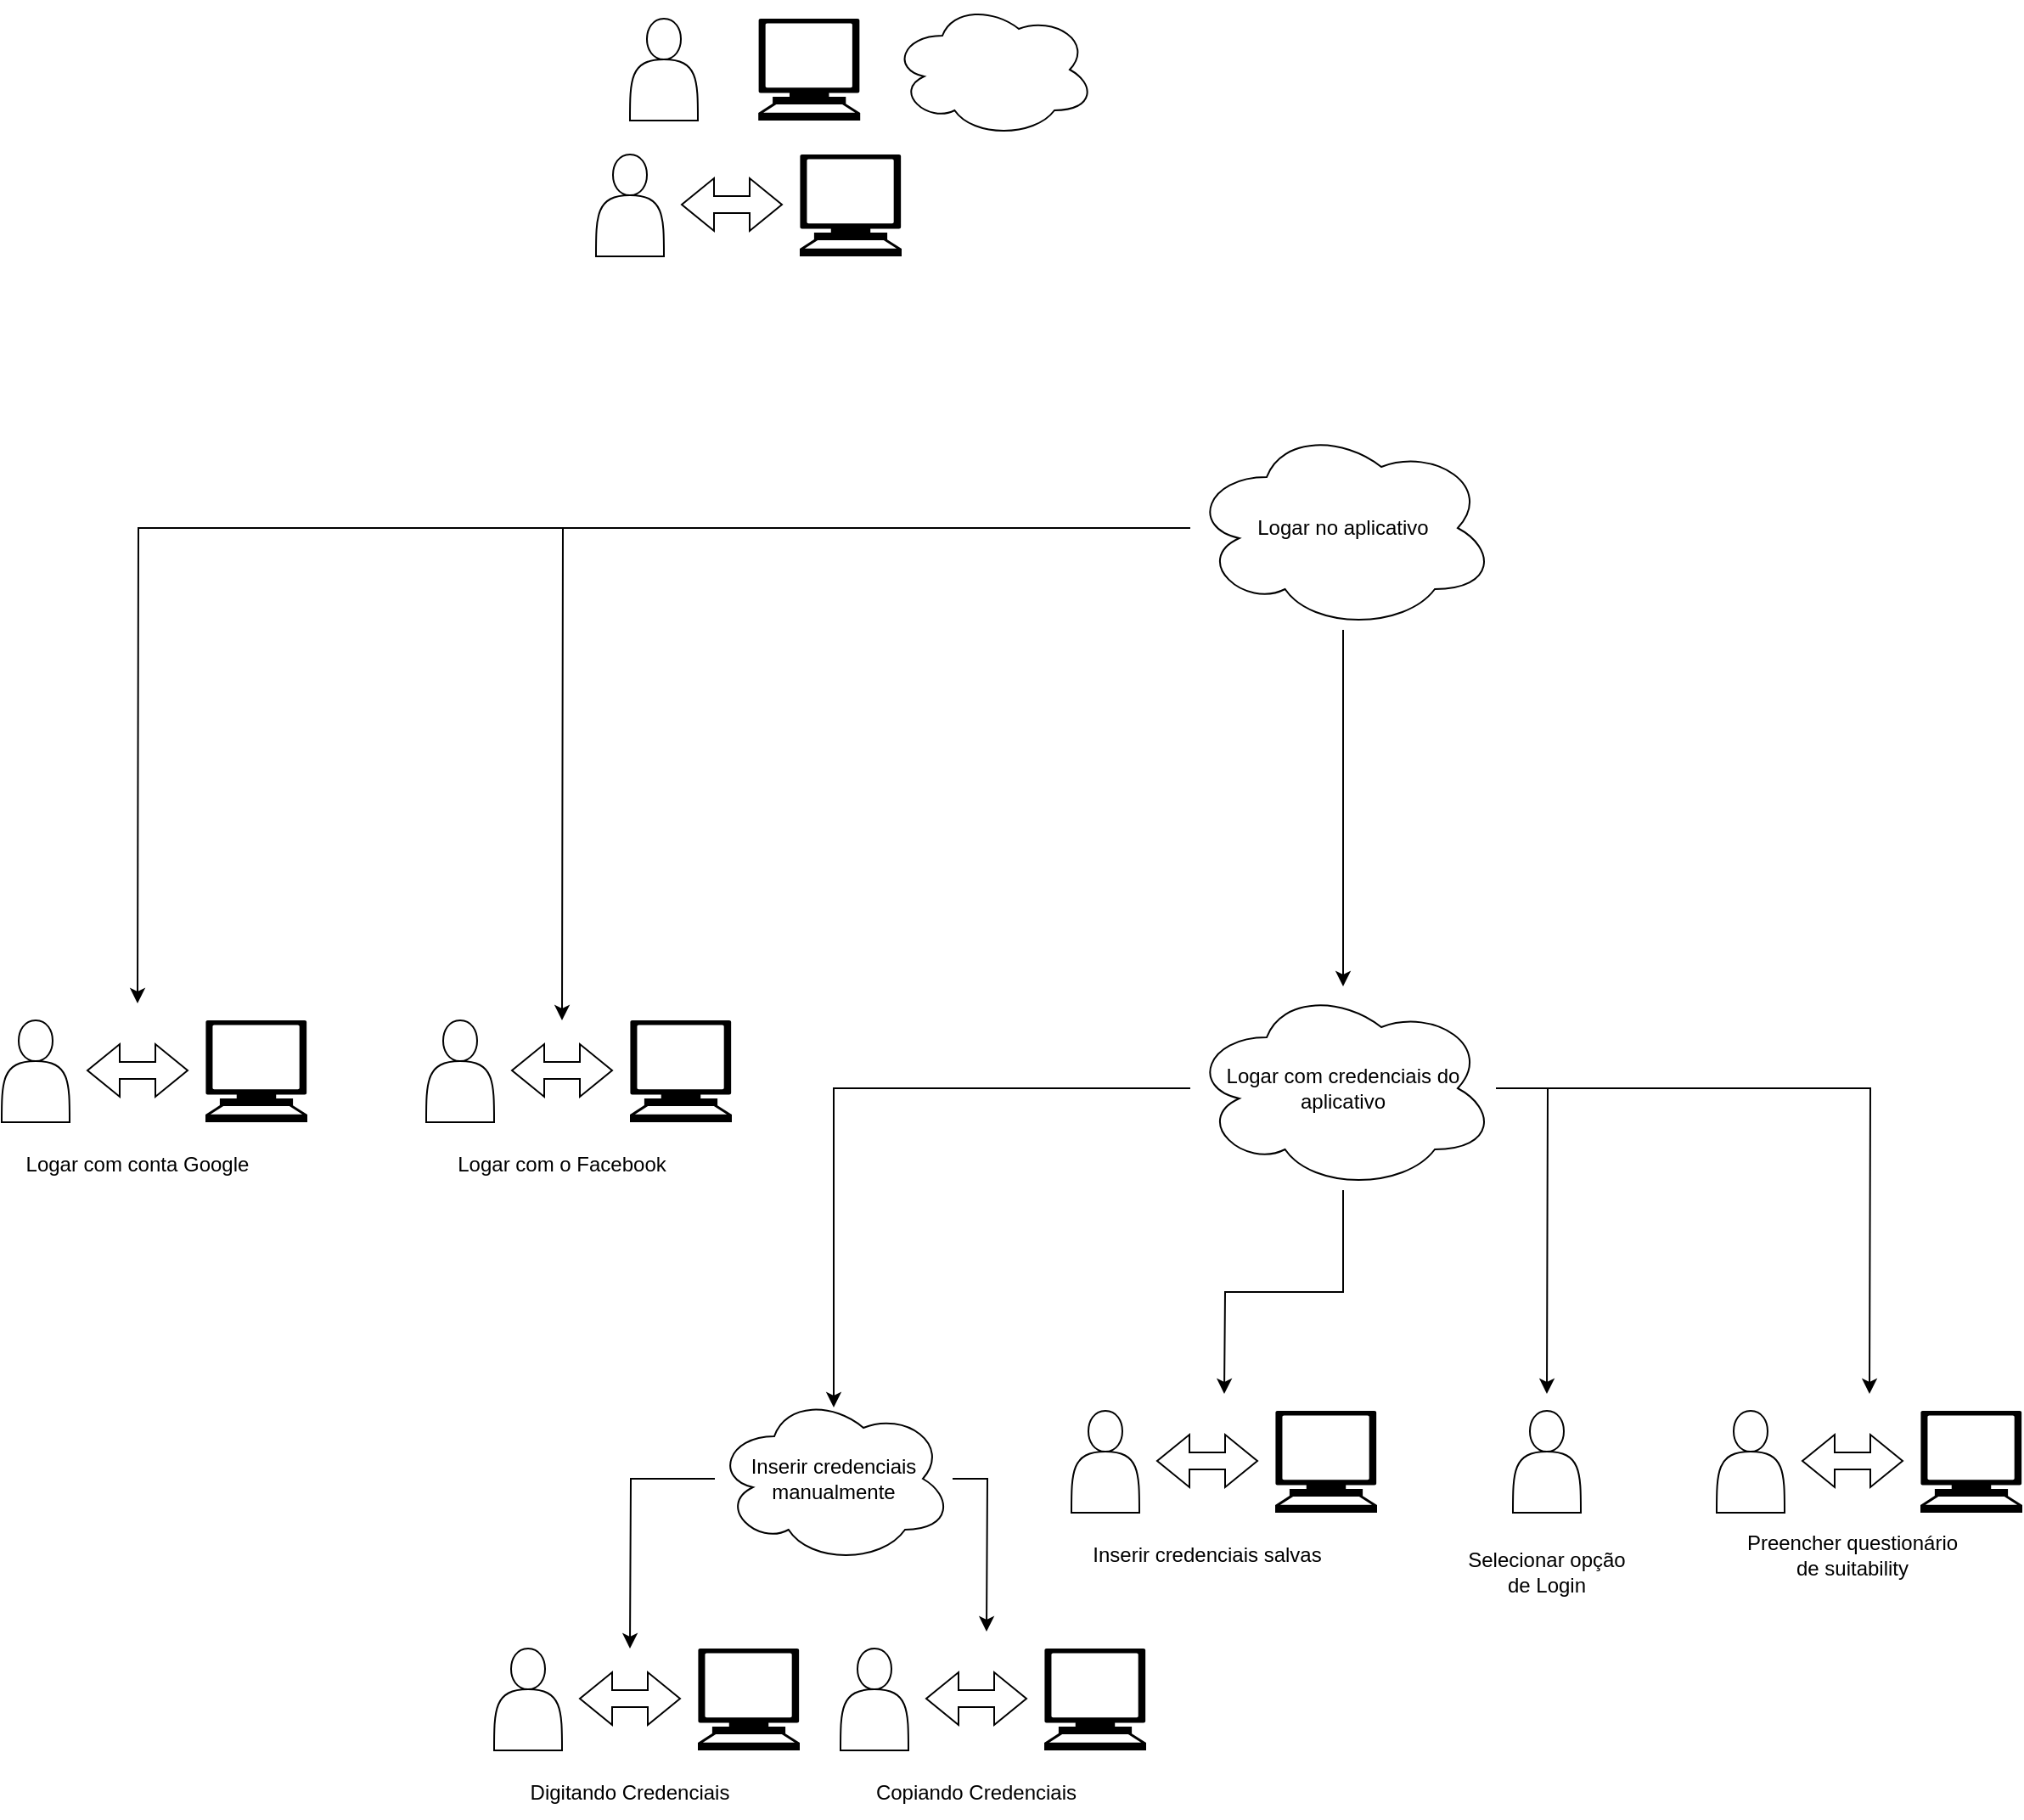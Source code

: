 <mxfile version="28.2.8" pages="2">
  <diagram name="Página-1" id="OvpxkARkl3-aG3kjURVu">
    <mxGraphModel dx="2864" dy="1110" grid="1" gridSize="10" guides="1" tooltips="1" connect="1" arrows="1" fold="1" page="1" pageScale="1" pageWidth="827" pageHeight="1169" math="0" shadow="0">
      <root>
        <mxCell id="0" />
        <mxCell id="1" parent="0" />
        <mxCell id="bUGYFAyR8dIDsjJ6lKWv-1" value="" style="shape=actor;whiteSpace=wrap;html=1;" vertex="1" parent="1">
          <mxGeometry x="140" y="90" width="40" height="60" as="geometry" />
        </mxCell>
        <mxCell id="bUGYFAyR8dIDsjJ6lKWv-3" value="" style="ellipse;shape=cloud;whiteSpace=wrap;html=1;" vertex="1" parent="1">
          <mxGeometry x="294" y="80" width="120" height="80" as="geometry" />
        </mxCell>
        <mxCell id="bUGYFAyR8dIDsjJ6lKWv-4" value="" style="shape=flexArrow;endArrow=classic;startArrow=classic;html=1;rounded=0;" edge="1" parent="1">
          <mxGeometry width="100" height="100" relative="1" as="geometry">
            <mxPoint x="170" y="199.5" as="sourcePoint" />
            <mxPoint x="230" y="199.5" as="targetPoint" />
          </mxGeometry>
        </mxCell>
        <mxCell id="bUGYFAyR8dIDsjJ6lKWv-5" value="" style="shape=actor;whiteSpace=wrap;html=1;" vertex="1" parent="1">
          <mxGeometry x="120" y="170" width="40" height="60" as="geometry" />
        </mxCell>
        <mxCell id="bUGYFAyR8dIDsjJ6lKWv-50" style="edgeStyle=orthogonalEdgeStyle;rounded=0;orthogonalLoop=1;jettySize=auto;html=1;" edge="1" parent="1" source="bUGYFAyR8dIDsjJ6lKWv-7" target="bUGYFAyR8dIDsjJ6lKWv-12">
          <mxGeometry relative="1" as="geometry" />
        </mxCell>
        <mxCell id="bUGYFAyR8dIDsjJ6lKWv-51" style="edgeStyle=orthogonalEdgeStyle;rounded=0;orthogonalLoop=1;jettySize=auto;html=1;" edge="1" parent="1" source="bUGYFAyR8dIDsjJ6lKWv-7">
          <mxGeometry relative="1" as="geometry">
            <mxPoint x="100" y="680" as="targetPoint" />
          </mxGeometry>
        </mxCell>
        <mxCell id="bUGYFAyR8dIDsjJ6lKWv-52" style="edgeStyle=orthogonalEdgeStyle;rounded=0;orthogonalLoop=1;jettySize=auto;html=1;" edge="1" parent="1" source="bUGYFAyR8dIDsjJ6lKWv-7">
          <mxGeometry relative="1" as="geometry">
            <mxPoint x="-150" y="670" as="targetPoint" />
          </mxGeometry>
        </mxCell>
        <mxCell id="bUGYFAyR8dIDsjJ6lKWv-7" value="Logar no aplicativo" style="ellipse;shape=cloud;whiteSpace=wrap;html=1;" vertex="1" parent="1">
          <mxGeometry x="470" y="330" width="180" height="120" as="geometry" />
        </mxCell>
        <mxCell id="bUGYFAyR8dIDsjJ6lKWv-8" value="" style="shape=mxgraph.signs.tech.computer;html=1;pointerEvents=1;fillColor=#000000;strokeColor=none;verticalLabelPosition=bottom;verticalAlign=top;align=center;" vertex="1" parent="1">
          <mxGeometry x="240" y="170" width="60" height="60" as="geometry" />
        </mxCell>
        <mxCell id="bUGYFAyR8dIDsjJ6lKWv-9" value="" style="shape=mxgraph.signs.tech.computer;html=1;pointerEvents=1;fillColor=#000000;strokeColor=none;verticalLabelPosition=bottom;verticalAlign=top;align=center;" vertex="1" parent="1">
          <mxGeometry x="215.6" y="90" width="60" height="60" as="geometry" />
        </mxCell>
        <mxCell id="bUGYFAyR8dIDsjJ6lKWv-26" style="edgeStyle=orthogonalEdgeStyle;rounded=0;orthogonalLoop=1;jettySize=auto;html=1;" edge="1" parent="1" source="bUGYFAyR8dIDsjJ6lKWv-11">
          <mxGeometry relative="1" as="geometry">
            <mxPoint x="140" y="1050" as="targetPoint" />
          </mxGeometry>
        </mxCell>
        <mxCell id="bUGYFAyR8dIDsjJ6lKWv-27" style="edgeStyle=orthogonalEdgeStyle;rounded=0;orthogonalLoop=1;jettySize=auto;html=1;" edge="1" parent="1" source="bUGYFAyR8dIDsjJ6lKWv-11">
          <mxGeometry relative="1" as="geometry">
            <mxPoint x="350" y="1040" as="targetPoint" />
          </mxGeometry>
        </mxCell>
        <mxCell id="bUGYFAyR8dIDsjJ6lKWv-11" value="Inserir credenciais manualmente" style="ellipse;shape=cloud;whiteSpace=wrap;html=1;" vertex="1" parent="1">
          <mxGeometry x="190" y="900" width="140" height="100" as="geometry" />
        </mxCell>
        <mxCell id="bUGYFAyR8dIDsjJ6lKWv-39" style="edgeStyle=orthogonalEdgeStyle;rounded=0;orthogonalLoop=1;jettySize=auto;html=1;" edge="1" parent="1" source="bUGYFAyR8dIDsjJ6lKWv-12">
          <mxGeometry relative="1" as="geometry">
            <mxPoint x="490" y="900" as="targetPoint" />
          </mxGeometry>
        </mxCell>
        <mxCell id="bUGYFAyR8dIDsjJ6lKWv-40" style="edgeStyle=orthogonalEdgeStyle;rounded=0;orthogonalLoop=1;jettySize=auto;html=1;" edge="1" parent="1" source="bUGYFAyR8dIDsjJ6lKWv-12">
          <mxGeometry relative="1" as="geometry">
            <mxPoint x="680" y="900" as="targetPoint" />
          </mxGeometry>
        </mxCell>
        <mxCell id="bUGYFAyR8dIDsjJ6lKWv-41" style="edgeStyle=orthogonalEdgeStyle;rounded=0;orthogonalLoop=1;jettySize=auto;html=1;" edge="1" parent="1" source="bUGYFAyR8dIDsjJ6lKWv-12">
          <mxGeometry relative="1" as="geometry">
            <mxPoint x="870" y="900" as="targetPoint" />
          </mxGeometry>
        </mxCell>
        <mxCell id="bUGYFAyR8dIDsjJ6lKWv-12" value="Logar com credenciais do aplicativo" style="ellipse;shape=cloud;whiteSpace=wrap;html=1;" vertex="1" parent="1">
          <mxGeometry x="470" y="660" width="180" height="120" as="geometry" />
        </mxCell>
        <mxCell id="bUGYFAyR8dIDsjJ6lKWv-16" value="" style="shape=flexArrow;endArrow=classic;startArrow=classic;html=1;rounded=0;" edge="1" parent="1">
          <mxGeometry width="100" height="100" relative="1" as="geometry">
            <mxPoint x="110" y="1079.5" as="sourcePoint" />
            <mxPoint x="170" y="1079.5" as="targetPoint" />
          </mxGeometry>
        </mxCell>
        <mxCell id="bUGYFAyR8dIDsjJ6lKWv-17" value="" style="shape=actor;whiteSpace=wrap;html=1;" vertex="1" parent="1">
          <mxGeometry x="60" y="1050" width="40" height="60" as="geometry" />
        </mxCell>
        <mxCell id="bUGYFAyR8dIDsjJ6lKWv-18" value="" style="shape=mxgraph.signs.tech.computer;html=1;pointerEvents=1;fillColor=#000000;strokeColor=none;verticalLabelPosition=bottom;verticalAlign=top;align=center;" vertex="1" parent="1">
          <mxGeometry x="180" y="1050" width="60" height="60" as="geometry" />
        </mxCell>
        <mxCell id="bUGYFAyR8dIDsjJ6lKWv-19" value="Digitando Credenciais" style="text;html=1;whiteSpace=wrap;strokeColor=none;fillColor=none;align=center;verticalAlign=middle;rounded=0;" vertex="1" parent="1">
          <mxGeometry x="70" y="1120" width="140" height="30" as="geometry" />
        </mxCell>
        <mxCell id="bUGYFAyR8dIDsjJ6lKWv-22" value="" style="shape=flexArrow;endArrow=classic;startArrow=classic;html=1;rounded=0;" edge="1" parent="1">
          <mxGeometry width="100" height="100" relative="1" as="geometry">
            <mxPoint x="314" y="1079.5" as="sourcePoint" />
            <mxPoint x="374" y="1079.5" as="targetPoint" />
          </mxGeometry>
        </mxCell>
        <mxCell id="bUGYFAyR8dIDsjJ6lKWv-23" value="" style="shape=actor;whiteSpace=wrap;html=1;" vertex="1" parent="1">
          <mxGeometry x="264" y="1050" width="40" height="60" as="geometry" />
        </mxCell>
        <mxCell id="bUGYFAyR8dIDsjJ6lKWv-24" value="" style="shape=mxgraph.signs.tech.computer;html=1;pointerEvents=1;fillColor=#000000;strokeColor=none;verticalLabelPosition=bottom;verticalAlign=top;align=center;" vertex="1" parent="1">
          <mxGeometry x="384" y="1050" width="60" height="60" as="geometry" />
        </mxCell>
        <mxCell id="bUGYFAyR8dIDsjJ6lKWv-25" value="Copiando Credenciais" style="text;html=1;whiteSpace=wrap;strokeColor=none;fillColor=none;align=center;verticalAlign=middle;rounded=0;" vertex="1" parent="1">
          <mxGeometry x="274" y="1120" width="140" height="30" as="geometry" />
        </mxCell>
        <mxCell id="bUGYFAyR8dIDsjJ6lKWv-28" value="" style="shape=flexArrow;endArrow=classic;startArrow=classic;html=1;rounded=0;" edge="1" parent="1">
          <mxGeometry width="100" height="100" relative="1" as="geometry">
            <mxPoint x="450" y="939.5" as="sourcePoint" />
            <mxPoint x="510" y="939.5" as="targetPoint" />
          </mxGeometry>
        </mxCell>
        <mxCell id="bUGYFAyR8dIDsjJ6lKWv-29" value="" style="shape=actor;whiteSpace=wrap;html=1;" vertex="1" parent="1">
          <mxGeometry x="400" y="910" width="40" height="60" as="geometry" />
        </mxCell>
        <mxCell id="bUGYFAyR8dIDsjJ6lKWv-30" value="" style="shape=mxgraph.signs.tech.computer;html=1;pointerEvents=1;fillColor=#000000;strokeColor=none;verticalLabelPosition=bottom;verticalAlign=top;align=center;" vertex="1" parent="1">
          <mxGeometry x="520" y="910" width="60" height="60" as="geometry" />
        </mxCell>
        <mxCell id="bUGYFAyR8dIDsjJ6lKWv-31" value="Inserir credenciais salvas" style="text;html=1;whiteSpace=wrap;strokeColor=none;fillColor=none;align=center;verticalAlign=middle;rounded=0;" vertex="1" parent="1">
          <mxGeometry x="410" y="980" width="140" height="30" as="geometry" />
        </mxCell>
        <mxCell id="bUGYFAyR8dIDsjJ6lKWv-32" value="" style="shape=actor;whiteSpace=wrap;html=1;" vertex="1" parent="1">
          <mxGeometry x="660" y="910" width="40" height="60" as="geometry" />
        </mxCell>
        <mxCell id="bUGYFAyR8dIDsjJ6lKWv-33" value="Selecionar opção de Login" style="text;html=1;whiteSpace=wrap;strokeColor=none;fillColor=none;align=center;verticalAlign=middle;rounded=0;" vertex="1" parent="1">
          <mxGeometry x="630" y="990" width="100" height="30" as="geometry" />
        </mxCell>
        <mxCell id="bUGYFAyR8dIDsjJ6lKWv-34" value="" style="shape=flexArrow;endArrow=classic;startArrow=classic;html=1;rounded=0;" edge="1" parent="1">
          <mxGeometry width="100" height="100" relative="1" as="geometry">
            <mxPoint x="830" y="939.5" as="sourcePoint" />
            <mxPoint x="890" y="939.5" as="targetPoint" />
          </mxGeometry>
        </mxCell>
        <mxCell id="bUGYFAyR8dIDsjJ6lKWv-35" value="" style="shape=actor;whiteSpace=wrap;html=1;" vertex="1" parent="1">
          <mxGeometry x="780" y="910" width="40" height="60" as="geometry" />
        </mxCell>
        <mxCell id="bUGYFAyR8dIDsjJ6lKWv-36" value="" style="shape=mxgraph.signs.tech.computer;html=1;pointerEvents=1;fillColor=#000000;strokeColor=none;verticalLabelPosition=bottom;verticalAlign=top;align=center;" vertex="1" parent="1">
          <mxGeometry x="900" y="910" width="60" height="60" as="geometry" />
        </mxCell>
        <mxCell id="bUGYFAyR8dIDsjJ6lKWv-37" value="Preencher questionário de suitability" style="text;html=1;whiteSpace=wrap;strokeColor=none;fillColor=none;align=center;verticalAlign=middle;rounded=0;" vertex="1" parent="1">
          <mxGeometry x="790" y="980" width="140" height="30" as="geometry" />
        </mxCell>
        <mxCell id="bUGYFAyR8dIDsjJ6lKWv-38" style="edgeStyle=orthogonalEdgeStyle;rounded=0;orthogonalLoop=1;jettySize=auto;html=1;entryX=0.5;entryY=0.08;entryDx=0;entryDy=0;entryPerimeter=0;" edge="1" parent="1" source="bUGYFAyR8dIDsjJ6lKWv-12" target="bUGYFAyR8dIDsjJ6lKWv-11">
          <mxGeometry relative="1" as="geometry" />
        </mxCell>
        <mxCell id="bUGYFAyR8dIDsjJ6lKWv-42" value="" style="shape=flexArrow;endArrow=classic;startArrow=classic;html=1;rounded=0;" edge="1" parent="1">
          <mxGeometry width="100" height="100" relative="1" as="geometry">
            <mxPoint x="70" y="709.5" as="sourcePoint" />
            <mxPoint x="130" y="709.5" as="targetPoint" />
          </mxGeometry>
        </mxCell>
        <mxCell id="bUGYFAyR8dIDsjJ6lKWv-43" value="" style="shape=actor;whiteSpace=wrap;html=1;" vertex="1" parent="1">
          <mxGeometry x="20" y="680" width="40" height="60" as="geometry" />
        </mxCell>
        <mxCell id="bUGYFAyR8dIDsjJ6lKWv-44" value="" style="shape=mxgraph.signs.tech.computer;html=1;pointerEvents=1;fillColor=#000000;strokeColor=none;verticalLabelPosition=bottom;verticalAlign=top;align=center;" vertex="1" parent="1">
          <mxGeometry x="140" y="680" width="60" height="60" as="geometry" />
        </mxCell>
        <mxCell id="bUGYFAyR8dIDsjJ6lKWv-45" value="Logar com o Facebook" style="text;html=1;whiteSpace=wrap;strokeColor=none;fillColor=none;align=center;verticalAlign=middle;rounded=0;" vertex="1" parent="1">
          <mxGeometry x="30" y="750" width="140" height="30" as="geometry" />
        </mxCell>
        <mxCell id="bUGYFAyR8dIDsjJ6lKWv-46" value="" style="shape=flexArrow;endArrow=classic;startArrow=classic;html=1;rounded=0;" edge="1" parent="1">
          <mxGeometry width="100" height="100" relative="1" as="geometry">
            <mxPoint x="-180" y="709.5" as="sourcePoint" />
            <mxPoint x="-120" y="709.5" as="targetPoint" />
          </mxGeometry>
        </mxCell>
        <mxCell id="bUGYFAyR8dIDsjJ6lKWv-47" value="" style="shape=actor;whiteSpace=wrap;html=1;" vertex="1" parent="1">
          <mxGeometry x="-230" y="680" width="40" height="60" as="geometry" />
        </mxCell>
        <mxCell id="bUGYFAyR8dIDsjJ6lKWv-48" value="" style="shape=mxgraph.signs.tech.computer;html=1;pointerEvents=1;fillColor=#000000;strokeColor=none;verticalLabelPosition=bottom;verticalAlign=top;align=center;" vertex="1" parent="1">
          <mxGeometry x="-110" y="680" width="60" height="60" as="geometry" />
        </mxCell>
        <mxCell id="bUGYFAyR8dIDsjJ6lKWv-49" value="Logar com conta Google" style="text;html=1;whiteSpace=wrap;strokeColor=none;fillColor=none;align=center;verticalAlign=middle;rounded=0;" vertex="1" parent="1">
          <mxGeometry x="-220" y="750" width="140" height="30" as="geometry" />
        </mxCell>
      </root>
    </mxGraphModel>
  </diagram>
  <diagram id="0jlJQ0Pmy72dLStoCoup" name="Página-2">
    <mxGraphModel dx="4031" dy="1295" grid="1" gridSize="10" guides="1" tooltips="1" connect="1" arrows="1" fold="1" page="1" pageScale="1" pageWidth="827" pageHeight="1169" math="0" shadow="0">
      <root>
        <mxCell id="0" />
        <mxCell id="1" parent="0" />
        <mxCell id="illGLsccXXjgO-JbE42e-1" style="edgeStyle=orthogonalEdgeStyle;rounded=0;orthogonalLoop=1;jettySize=auto;html=1;" edge="1" parent="1" source="illGLsccXXjgO-JbE42e-4" target="illGLsccXXjgO-JbE42e-11">
          <mxGeometry relative="1" as="geometry" />
        </mxCell>
        <mxCell id="illGLsccXXjgO-JbE42e-60" style="edgeStyle=orthogonalEdgeStyle;rounded=0;orthogonalLoop=1;jettySize=auto;html=1;" edge="1" parent="1" source="illGLsccXXjgO-JbE42e-4" target="illGLsccXXjgO-JbE42e-59">
          <mxGeometry relative="1" as="geometry" />
        </mxCell>
        <mxCell id="illGLsccXXjgO-JbE42e-4" value="Realizar Simulação de Investimentos" style="ellipse;shape=cloud;whiteSpace=wrap;html=1;" vertex="1" parent="1">
          <mxGeometry x="10" y="640" width="180" height="120" as="geometry" />
        </mxCell>
        <mxCell id="illGLsccXXjgO-JbE42e-5" style="edgeStyle=orthogonalEdgeStyle;rounded=0;orthogonalLoop=1;jettySize=auto;html=1;" edge="1" parent="1" source="illGLsccXXjgO-JbE42e-7">
          <mxGeometry relative="1" as="geometry">
            <mxPoint x="-320" y="1360" as="targetPoint" />
          </mxGeometry>
        </mxCell>
        <mxCell id="illGLsccXXjgO-JbE42e-6" style="edgeStyle=orthogonalEdgeStyle;rounded=0;orthogonalLoop=1;jettySize=auto;html=1;" edge="1" parent="1" source="illGLsccXXjgO-JbE42e-7">
          <mxGeometry relative="1" as="geometry">
            <mxPoint x="-110" y="1350" as="targetPoint" />
          </mxGeometry>
        </mxCell>
        <mxCell id="illGLsccXXjgO-JbE42e-7" value="Adicionar ação a carteira" style="ellipse;shape=cloud;whiteSpace=wrap;html=1;" vertex="1" parent="1">
          <mxGeometry x="-280" y="1180" width="190" height="130" as="geometry" />
        </mxCell>
        <mxCell id="illGLsccXXjgO-JbE42e-10" style="edgeStyle=orthogonalEdgeStyle;rounded=0;orthogonalLoop=1;jettySize=auto;html=1;" edge="1" parent="1" source="illGLsccXXjgO-JbE42e-11">
          <mxGeometry relative="1" as="geometry">
            <mxPoint x="410" y="1210" as="targetPoint" />
          </mxGeometry>
        </mxCell>
        <mxCell id="illGLsccXXjgO-JbE42e-58" style="edgeStyle=orthogonalEdgeStyle;rounded=0;orthogonalLoop=1;jettySize=auto;html=1;" edge="1" parent="1" source="illGLsccXXjgO-JbE42e-11">
          <mxGeometry relative="1" as="geometry">
            <mxPoint x="100" y="1240" as="targetPoint" />
          </mxGeometry>
        </mxCell>
        <mxCell id="illGLsccXXjgO-JbE42e-11" value="Selecionar Ações (CRUD)&lt;div&gt;&lt;br&gt;&lt;/div&gt;" style="ellipse;shape=cloud;whiteSpace=wrap;html=1;" vertex="1" parent="1">
          <mxGeometry x="10" y="970" width="180" height="120" as="geometry" />
        </mxCell>
        <mxCell id="illGLsccXXjgO-JbE42e-12" value="" style="shape=flexArrow;endArrow=classic;startArrow=classic;html=1;rounded=0;" edge="1" parent="1">
          <mxGeometry width="100" height="100" relative="1" as="geometry">
            <mxPoint x="-350" y="1389.5" as="sourcePoint" />
            <mxPoint x="-290" y="1389.5" as="targetPoint" />
          </mxGeometry>
        </mxCell>
        <mxCell id="illGLsccXXjgO-JbE42e-13" value="" style="shape=actor;whiteSpace=wrap;html=1;" vertex="1" parent="1">
          <mxGeometry x="-400" y="1360" width="40" height="60" as="geometry" />
        </mxCell>
        <mxCell id="illGLsccXXjgO-JbE42e-14" value="" style="shape=mxgraph.signs.tech.computer;html=1;pointerEvents=1;fillColor=#000000;strokeColor=none;verticalLabelPosition=bottom;verticalAlign=top;align=center;" vertex="1" parent="1">
          <mxGeometry x="-280" y="1360" width="60" height="60" as="geometry" />
        </mxCell>
        <mxCell id="illGLsccXXjgO-JbE42e-15" value="Adicionar nome da ação" style="text;html=1;whiteSpace=wrap;strokeColor=none;fillColor=none;align=center;verticalAlign=middle;rounded=0;" vertex="1" parent="1">
          <mxGeometry x="-390" y="1430" width="140" height="30" as="geometry" />
        </mxCell>
        <mxCell id="illGLsccXXjgO-JbE42e-16" value="" style="shape=flexArrow;endArrow=classic;startArrow=classic;html=1;rounded=0;" edge="1" parent="1">
          <mxGeometry width="100" height="100" relative="1" as="geometry">
            <mxPoint x="-146" y="1389.5" as="sourcePoint" />
            <mxPoint x="-86" y="1389.5" as="targetPoint" />
          </mxGeometry>
        </mxCell>
        <mxCell id="illGLsccXXjgO-JbE42e-17" value="" style="shape=actor;whiteSpace=wrap;html=1;" vertex="1" parent="1">
          <mxGeometry x="-196" y="1360" width="40" height="60" as="geometry" />
        </mxCell>
        <mxCell id="illGLsccXXjgO-JbE42e-18" value="" style="shape=mxgraph.signs.tech.computer;html=1;pointerEvents=1;fillColor=#000000;strokeColor=none;verticalLabelPosition=bottom;verticalAlign=top;align=center;" vertex="1" parent="1">
          <mxGeometry x="-76" y="1360" width="60" height="60" as="geometry" />
        </mxCell>
        <mxCell id="illGLsccXXjgO-JbE42e-19" value="Adicionar quantidade investida na ação (R$)" style="text;html=1;whiteSpace=wrap;strokeColor=none;fillColor=none;align=center;verticalAlign=middle;rounded=0;" vertex="1" parent="1">
          <mxGeometry x="-186" y="1430" width="140" height="30" as="geometry" />
        </mxCell>
        <mxCell id="illGLsccXXjgO-JbE42e-20" value="" style="shape=flexArrow;endArrow=classic;startArrow=classic;html=1;rounded=0;" edge="1" parent="1">
          <mxGeometry width="100" height="100" relative="1" as="geometry">
            <mxPoint x="70" y="1269.5" as="sourcePoint" />
            <mxPoint x="130" y="1269.5" as="targetPoint" />
          </mxGeometry>
        </mxCell>
        <mxCell id="illGLsccXXjgO-JbE42e-21" value="" style="shape=actor;whiteSpace=wrap;html=1;" vertex="1" parent="1">
          <mxGeometry x="20" y="1240" width="40" height="60" as="geometry" />
        </mxCell>
        <mxCell id="illGLsccXXjgO-JbE42e-22" value="" style="shape=mxgraph.signs.tech.computer;html=1;pointerEvents=1;fillColor=#000000;strokeColor=none;verticalLabelPosition=bottom;verticalAlign=top;align=center;" vertex="1" parent="1">
          <mxGeometry x="140" y="1240" width="60" height="60" as="geometry" />
        </mxCell>
        <mxCell id="illGLsccXXjgO-JbE42e-23" value="Remover ação da carteira" style="text;html=1;whiteSpace=wrap;strokeColor=none;fillColor=none;align=center;verticalAlign=middle;rounded=0;" vertex="1" parent="1">
          <mxGeometry x="30" y="1310" width="140" height="30" as="geometry" />
        </mxCell>
        <mxCell id="illGLsccXXjgO-JbE42e-30" style="edgeStyle=orthogonalEdgeStyle;rounded=0;orthogonalLoop=1;jettySize=auto;html=1;entryX=0.5;entryY=0.08;entryDx=0;entryDy=0;entryPerimeter=0;" edge="1" parent="1" source="illGLsccXXjgO-JbE42e-11" target="illGLsccXXjgO-JbE42e-7">
          <mxGeometry relative="1" as="geometry" />
        </mxCell>
        <mxCell id="illGLsccXXjgO-JbE42e-31" value="" style="shape=flexArrow;endArrow=classic;startArrow=classic;html=1;rounded=0;" edge="1" parent="1">
          <mxGeometry width="100" height="100" relative="1" as="geometry">
            <mxPoint x="-570" y="1198.5" as="sourcePoint" />
            <mxPoint x="-510" y="1198.5" as="targetPoint" />
          </mxGeometry>
        </mxCell>
        <mxCell id="illGLsccXXjgO-JbE42e-32" value="" style="shape=actor;whiteSpace=wrap;html=1;" vertex="1" parent="1">
          <mxGeometry x="-620" y="1169" width="40" height="60" as="geometry" />
        </mxCell>
        <mxCell id="illGLsccXXjgO-JbE42e-33" value="" style="shape=mxgraph.signs.tech.computer;html=1;pointerEvents=1;fillColor=#000000;strokeColor=none;verticalLabelPosition=bottom;verticalAlign=top;align=center;" vertex="1" parent="1">
          <mxGeometry x="-500" y="1169" width="60" height="60" as="geometry" />
        </mxCell>
        <mxCell id="illGLsccXXjgO-JbE42e-34" value="Editar budget atual" style="text;html=1;whiteSpace=wrap;strokeColor=none;fillColor=none;align=center;verticalAlign=middle;rounded=0;" vertex="1" parent="1">
          <mxGeometry x="-610" y="1239" width="140" height="30" as="geometry" />
        </mxCell>
        <mxCell id="illGLsccXXjgO-JbE42e-35" value="" style="shape=flexArrow;endArrow=classic;startArrow=classic;html=1;rounded=0;" edge="1" parent="1">
          <mxGeometry width="100" height="100" relative="1" as="geometry">
            <mxPoint x="-820" y="1198.5" as="sourcePoint" />
            <mxPoint x="-760" y="1198.5" as="targetPoint" />
          </mxGeometry>
        </mxCell>
        <mxCell id="illGLsccXXjgO-JbE42e-36" value="" style="shape=actor;whiteSpace=wrap;html=1;" vertex="1" parent="1">
          <mxGeometry x="-870" y="1169" width="40" height="60" as="geometry" />
        </mxCell>
        <mxCell id="illGLsccXXjgO-JbE42e-37" value="" style="shape=mxgraph.signs.tech.computer;html=1;pointerEvents=1;fillColor=#000000;strokeColor=none;verticalLabelPosition=bottom;verticalAlign=top;align=center;" vertex="1" parent="1">
          <mxGeometry x="-750" y="1169" width="60" height="60" as="geometry" />
        </mxCell>
        <mxCell id="illGLsccXXjgO-JbE42e-38" value="Adicionar budget" style="text;html=1;whiteSpace=wrap;strokeColor=none;fillColor=none;align=center;verticalAlign=middle;rounded=0;" vertex="1" parent="1">
          <mxGeometry x="-860" y="1239" width="140" height="30" as="geometry" />
        </mxCell>
        <mxCell id="illGLsccXXjgO-JbE42e-56" style="edgeStyle=orthogonalEdgeStyle;rounded=0;orthogonalLoop=1;jettySize=auto;html=1;" edge="1" parent="1" source="illGLsccXXjgO-JbE42e-39">
          <mxGeometry relative="1" as="geometry">
            <mxPoint x="280" y="1370" as="targetPoint" />
          </mxGeometry>
        </mxCell>
        <mxCell id="illGLsccXXjgO-JbE42e-57" style="edgeStyle=orthogonalEdgeStyle;rounded=0;orthogonalLoop=1;jettySize=auto;html=1;" edge="1" parent="1" source="illGLsccXXjgO-JbE42e-39">
          <mxGeometry relative="1" as="geometry">
            <mxPoint x="520" y="1380" as="targetPoint" />
          </mxGeometry>
        </mxCell>
        <mxCell id="illGLsccXXjgO-JbE42e-39" value="Editar ação da carteira" style="ellipse;shape=cloud;whiteSpace=wrap;html=1;" vertex="1" parent="1">
          <mxGeometry x="306.5" y="1200" width="190" height="130" as="geometry" />
        </mxCell>
        <mxCell id="illGLsccXXjgO-JbE42e-48" value="" style="shape=flexArrow;endArrow=classic;startArrow=classic;html=1;rounded=0;" edge="1" parent="1">
          <mxGeometry width="100" height="100" relative="1" as="geometry">
            <mxPoint x="259.5" y="1409.5" as="sourcePoint" />
            <mxPoint x="319.5" y="1409.5" as="targetPoint" />
          </mxGeometry>
        </mxCell>
        <mxCell id="illGLsccXXjgO-JbE42e-49" value="" style="shape=actor;whiteSpace=wrap;html=1;" vertex="1" parent="1">
          <mxGeometry x="209.5" y="1380" width="40" height="60" as="geometry" />
        </mxCell>
        <mxCell id="illGLsccXXjgO-JbE42e-50" value="" style="shape=mxgraph.signs.tech.computer;html=1;pointerEvents=1;fillColor=#000000;strokeColor=none;verticalLabelPosition=bottom;verticalAlign=top;align=center;" vertex="1" parent="1">
          <mxGeometry x="329.5" y="1380" width="60" height="60" as="geometry" />
        </mxCell>
        <mxCell id="illGLsccXXjgO-JbE42e-51" value="Editar quantidade investida (R$)" style="text;html=1;whiteSpace=wrap;strokeColor=none;fillColor=none;align=center;verticalAlign=middle;rounded=0;" vertex="1" parent="1">
          <mxGeometry x="219.5" y="1450" width="140" height="30" as="geometry" />
        </mxCell>
        <mxCell id="illGLsccXXjgO-JbE42e-52" value="" style="shape=flexArrow;endArrow=classic;startArrow=classic;html=1;rounded=0;" edge="1" parent="1">
          <mxGeometry width="100" height="100" relative="1" as="geometry">
            <mxPoint x="463.5" y="1409.5" as="sourcePoint" />
            <mxPoint x="523.5" y="1409.5" as="targetPoint" />
          </mxGeometry>
        </mxCell>
        <mxCell id="illGLsccXXjgO-JbE42e-53" value="" style="shape=actor;whiteSpace=wrap;html=1;" vertex="1" parent="1">
          <mxGeometry x="413.5" y="1380" width="40" height="60" as="geometry" />
        </mxCell>
        <mxCell id="illGLsccXXjgO-JbE42e-54" value="" style="shape=mxgraph.signs.tech.computer;html=1;pointerEvents=1;fillColor=#000000;strokeColor=none;verticalLabelPosition=bottom;verticalAlign=top;align=center;" vertex="1" parent="1">
          <mxGeometry x="533.5" y="1380" width="60" height="60" as="geometry" />
        </mxCell>
        <mxCell id="illGLsccXXjgO-JbE42e-55" value="Editar nome da ação (R$)" style="text;html=1;whiteSpace=wrap;strokeColor=none;fillColor=none;align=center;verticalAlign=middle;rounded=0;" vertex="1" parent="1">
          <mxGeometry x="423.5" y="1450" width="140" height="30" as="geometry" />
        </mxCell>
        <mxCell id="illGLsccXXjgO-JbE42e-61" style="edgeStyle=orthogonalEdgeStyle;rounded=0;orthogonalLoop=1;jettySize=auto;html=1;" edge="1" parent="1" source="illGLsccXXjgO-JbE42e-59">
          <mxGeometry relative="1" as="geometry">
            <mxPoint x="-530" y="1160" as="targetPoint" />
          </mxGeometry>
        </mxCell>
        <mxCell id="illGLsccXXjgO-JbE42e-62" style="edgeStyle=orthogonalEdgeStyle;rounded=0;orthogonalLoop=1;jettySize=auto;html=1;" edge="1" parent="1" source="illGLsccXXjgO-JbE42e-59">
          <mxGeometry relative="1" as="geometry">
            <mxPoint x="-790" y="1160" as="targetPoint" />
          </mxGeometry>
        </mxCell>
        <mxCell id="illGLsccXXjgO-JbE42e-59" value="&lt;div&gt;Selecionar budget (R$)&lt;/div&gt;" style="ellipse;shape=cloud;whiteSpace=wrap;html=1;" vertex="1" parent="1">
          <mxGeometry x="-620" y="920" width="180" height="120" as="geometry" />
        </mxCell>
      </root>
    </mxGraphModel>
  </diagram>
</mxfile>
